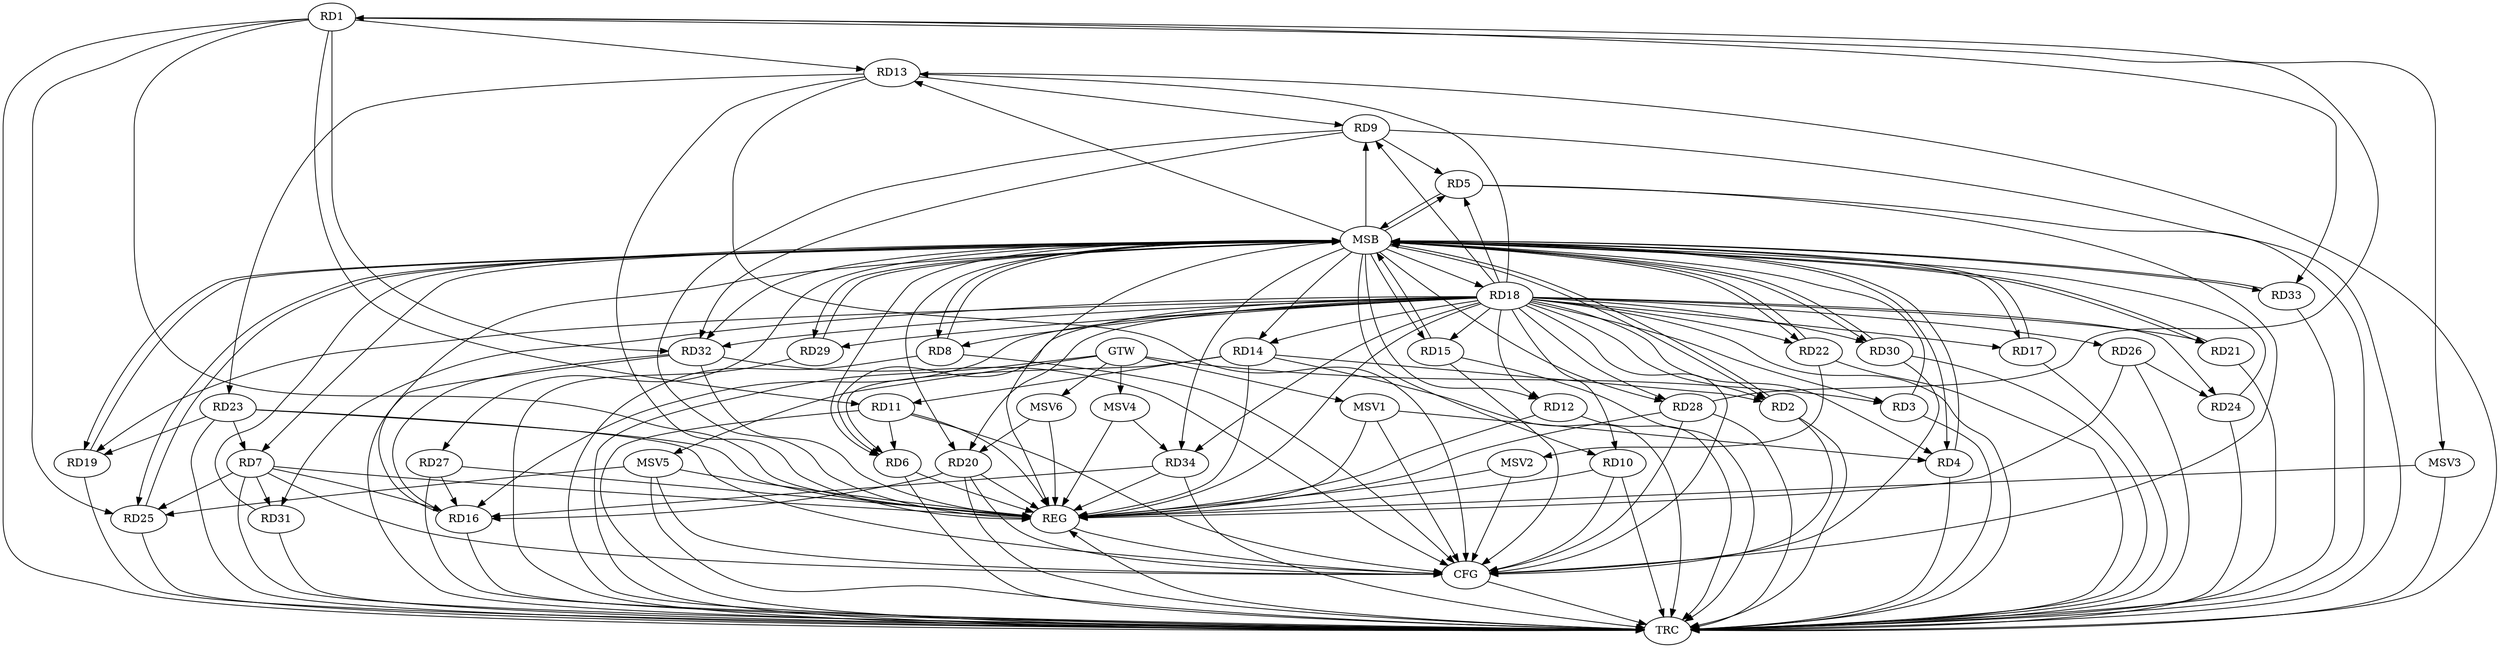 strict digraph G {
  RD1 [ label="RD1" ];
  RD2 [ label="RD2" ];
  RD3 [ label="RD3" ];
  RD4 [ label="RD4" ];
  RD5 [ label="RD5" ];
  RD6 [ label="RD6" ];
  RD7 [ label="RD7" ];
  RD8 [ label="RD8" ];
  RD9 [ label="RD9" ];
  RD10 [ label="RD10" ];
  RD11 [ label="RD11" ];
  RD12 [ label="RD12" ];
  RD13 [ label="RD13" ];
  RD14 [ label="RD14" ];
  RD15 [ label="RD15" ];
  RD16 [ label="RD16" ];
  RD17 [ label="RD17" ];
  RD18 [ label="RD18" ];
  RD19 [ label="RD19" ];
  RD20 [ label="RD20" ];
  RD21 [ label="RD21" ];
  RD22 [ label="RD22" ];
  RD23 [ label="RD23" ];
  RD24 [ label="RD24" ];
  RD25 [ label="RD25" ];
  RD26 [ label="RD26" ];
  RD27 [ label="RD27" ];
  RD28 [ label="RD28" ];
  RD29 [ label="RD29" ];
  RD30 [ label="RD30" ];
  RD31 [ label="RD31" ];
  RD32 [ label="RD32" ];
  RD33 [ label="RD33" ];
  RD34 [ label="RD34" ];
  GTW [ label="GTW" ];
  REG [ label="REG" ];
  MSB [ label="MSB" ];
  CFG [ label="CFG" ];
  TRC [ label="TRC" ];
  MSV1 [ label="MSV1" ];
  MSV2 [ label="MSV2" ];
  MSV3 [ label="MSV3" ];
  MSV4 [ label="MSV4" ];
  MSV5 [ label="MSV5" ];
  MSV6 [ label="MSV6" ];
  RD1 -> RD11;
  RD1 -> RD13;
  RD1 -> RD25;
  RD28 -> RD1;
  RD1 -> RD32;
  RD1 -> RD33;
  RD14 -> RD2;
  RD9 -> RD5;
  RD11 -> RD6;
  RD14 -> RD6;
  RD7 -> RD16;
  RD23 -> RD7;
  RD7 -> RD25;
  RD7 -> RD31;
  RD18 -> RD8;
  RD13 -> RD9;
  RD18 -> RD9;
  RD9 -> RD32;
  RD14 -> RD11;
  RD13 -> RD23;
  RD18 -> RD16;
  RD20 -> RD16;
  RD27 -> RD16;
  RD32 -> RD16;
  RD34 -> RD16;
  RD18 -> RD19;
  RD18 -> RD24;
  RD18 -> RD30;
  RD18 -> RD32;
  RD23 -> RD19;
  RD26 -> RD24;
  GTW -> RD3;
  RD1 -> REG;
  RD6 -> REG;
  RD7 -> REG;
  RD9 -> REG;
  RD10 -> REG;
  RD11 -> REG;
  RD12 -> REG;
  RD13 -> REG;
  RD14 -> REG;
  RD18 -> REG;
  RD20 -> REG;
  RD23 -> REG;
  RD26 -> REG;
  RD27 -> REG;
  RD28 -> REG;
  RD32 -> REG;
  RD34 -> REG;
  RD2 -> MSB;
  MSB -> RD5;
  MSB -> RD7;
  MSB -> RD15;
  MSB -> RD25;
  MSB -> RD29;
  MSB -> REG;
  RD3 -> MSB;
  MSB -> RD6;
  MSB -> RD9;
  MSB -> RD28;
  RD4 -> MSB;
  MSB -> RD17;
  MSB -> RD20;
  MSB -> RD21;
  MSB -> RD22;
  MSB -> RD32;
  RD5 -> MSB;
  MSB -> RD34;
  RD8 -> MSB;
  MSB -> RD2;
  RD15 -> MSB;
  MSB -> RD19;
  RD16 -> MSB;
  MSB -> RD12;
  RD17 -> MSB;
  MSB -> RD8;
  RD19 -> MSB;
  RD21 -> MSB;
  MSB -> RD33;
  RD22 -> MSB;
  MSB -> RD14;
  MSB -> RD18;
  MSB -> RD27;
  MSB -> RD30;
  RD24 -> MSB;
  MSB -> RD4;
  MSB -> RD10;
  MSB -> RD13;
  RD25 -> MSB;
  RD29 -> MSB;
  RD30 -> MSB;
  RD31 -> MSB;
  RD33 -> MSB;
  RD20 -> CFG;
  RD5 -> CFG;
  RD23 -> CFG;
  RD30 -> CFG;
  RD2 -> CFG;
  RD32 -> CFG;
  RD28 -> CFG;
  RD7 -> CFG;
  RD13 -> CFG;
  RD15 -> CFG;
  RD8 -> CFG;
  RD11 -> CFG;
  RD18 -> CFG;
  RD10 -> CFG;
  REG -> CFG;
  RD1 -> TRC;
  RD2 -> TRC;
  RD3 -> TRC;
  RD4 -> TRC;
  RD5 -> TRC;
  RD6 -> TRC;
  RD7 -> TRC;
  RD8 -> TRC;
  RD9 -> TRC;
  RD10 -> TRC;
  RD11 -> TRC;
  RD12 -> TRC;
  RD13 -> TRC;
  RD14 -> TRC;
  RD15 -> TRC;
  RD16 -> TRC;
  RD17 -> TRC;
  RD18 -> TRC;
  RD19 -> TRC;
  RD20 -> TRC;
  RD21 -> TRC;
  RD22 -> TRC;
  RD23 -> TRC;
  RD24 -> TRC;
  RD25 -> TRC;
  RD26 -> TRC;
  RD27 -> TRC;
  RD28 -> TRC;
  RD29 -> TRC;
  RD30 -> TRC;
  RD31 -> TRC;
  RD32 -> TRC;
  RD33 -> TRC;
  RD34 -> TRC;
  GTW -> TRC;
  CFG -> TRC;
  TRC -> REG;
  RD18 -> RD6;
  RD18 -> RD10;
  RD18 -> RD26;
  RD18 -> RD15;
  RD18 -> RD31;
  RD18 -> RD2;
  RD18 -> RD22;
  RD18 -> RD13;
  RD18 -> RD20;
  RD18 -> RD21;
  RD18 -> RD14;
  RD18 -> RD12;
  RD18 -> RD28;
  RD18 -> RD3;
  RD18 -> RD5;
  RD18 -> RD29;
  RD18 -> RD17;
  RD18 -> RD4;
  RD18 -> RD34;
  MSV1 -> RD4;
  GTW -> MSV1;
  MSV1 -> REG;
  MSV1 -> CFG;
  RD22 -> MSV2;
  MSV2 -> REG;
  MSV2 -> CFG;
  RD1 -> MSV3;
  MSV3 -> REG;
  MSV3 -> TRC;
  MSV4 -> RD34;
  GTW -> MSV4;
  MSV4 -> REG;
  MSV5 -> RD25;
  GTW -> MSV5;
  MSV5 -> REG;
  MSV5 -> TRC;
  MSV5 -> CFG;
  MSV6 -> RD20;
  GTW -> MSV6;
  MSV6 -> REG;
}
